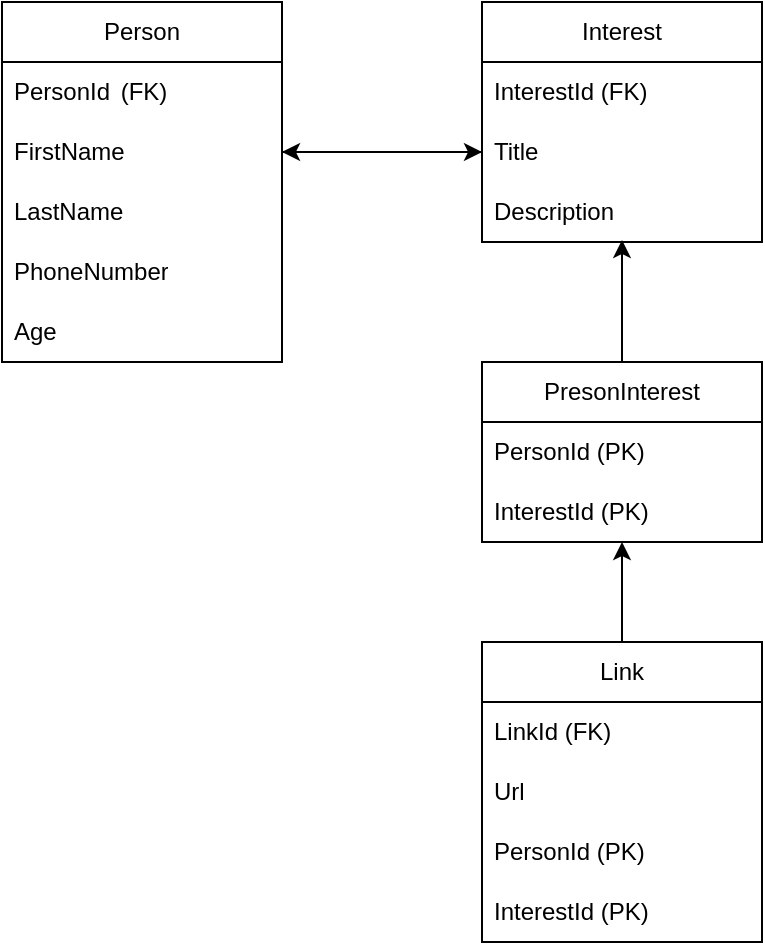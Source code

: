 <mxfile version="23.1.1" type="github">
  <diagram name="Page-1" id="R0dfoaOO8zaMYVv3XBe5">
    <mxGraphModel dx="1386" dy="751" grid="1" gridSize="10" guides="1" tooltips="1" connect="1" arrows="1" fold="1" page="1" pageScale="1" pageWidth="850" pageHeight="1100" math="0" shadow="0">
      <root>
        <mxCell id="0" />
        <mxCell id="1" parent="0" />
        <mxCell id="KcxOcPytVHjExd5sqvp5-1" value="Person" style="swimlane;fontStyle=0;childLayout=stackLayout;horizontal=1;startSize=30;horizontalStack=0;resizeParent=1;resizeParentMax=0;resizeLast=0;collapsible=1;marginBottom=0;whiteSpace=wrap;html=1;" vertex="1" parent="1">
          <mxGeometry x="330" y="70" width="140" height="180" as="geometry">
            <mxRectangle x="330" y="70" width="80" height="30" as="alternateBounds" />
          </mxGeometry>
        </mxCell>
        <mxCell id="KcxOcPytVHjExd5sqvp5-2" value="PersonId&lt;span style=&quot;white-space: pre;&quot;&gt;&#x9;&lt;/span&gt;(FK)" style="text;strokeColor=none;fillColor=none;align=left;verticalAlign=middle;spacingLeft=4;spacingRight=4;overflow=hidden;points=[[0,0.5],[1,0.5]];portConstraint=eastwest;rotatable=0;whiteSpace=wrap;html=1;" vertex="1" parent="KcxOcPytVHjExd5sqvp5-1">
          <mxGeometry y="30" width="140" height="30" as="geometry" />
        </mxCell>
        <mxCell id="KcxOcPytVHjExd5sqvp5-3" value="FirstName" style="text;strokeColor=none;fillColor=none;align=left;verticalAlign=middle;spacingLeft=4;spacingRight=4;overflow=hidden;points=[[0,0.5],[1,0.5]];portConstraint=eastwest;rotatable=0;whiteSpace=wrap;html=1;" vertex="1" parent="KcxOcPytVHjExd5sqvp5-1">
          <mxGeometry y="60" width="140" height="30" as="geometry" />
        </mxCell>
        <mxCell id="KcxOcPytVHjExd5sqvp5-5" value="LastName" style="text;strokeColor=none;fillColor=none;align=left;verticalAlign=middle;spacingLeft=4;spacingRight=4;overflow=hidden;points=[[0,0.5],[1,0.5]];portConstraint=eastwest;rotatable=0;whiteSpace=wrap;html=1;" vertex="1" parent="KcxOcPytVHjExd5sqvp5-1">
          <mxGeometry y="90" width="140" height="30" as="geometry" />
        </mxCell>
        <mxCell id="KcxOcPytVHjExd5sqvp5-4" value="PhoneNumber" style="text;strokeColor=none;fillColor=none;align=left;verticalAlign=middle;spacingLeft=4;spacingRight=4;overflow=hidden;points=[[0,0.5],[1,0.5]];portConstraint=eastwest;rotatable=0;whiteSpace=wrap;html=1;" vertex="1" parent="KcxOcPytVHjExd5sqvp5-1">
          <mxGeometry y="120" width="140" height="30" as="geometry" />
        </mxCell>
        <mxCell id="KcxOcPytVHjExd5sqvp5-6" value="Age" style="text;strokeColor=none;fillColor=none;align=left;verticalAlign=middle;spacingLeft=4;spacingRight=4;overflow=hidden;points=[[0,0.5],[1,0.5]];portConstraint=eastwest;rotatable=0;whiteSpace=wrap;html=1;" vertex="1" parent="KcxOcPytVHjExd5sqvp5-1">
          <mxGeometry y="150" width="140" height="30" as="geometry" />
        </mxCell>
        <mxCell id="KcxOcPytVHjExd5sqvp5-7" value="Interest" style="swimlane;fontStyle=0;childLayout=stackLayout;horizontal=1;startSize=30;horizontalStack=0;resizeParent=1;resizeParentMax=0;resizeLast=0;collapsible=1;marginBottom=0;whiteSpace=wrap;html=1;" vertex="1" parent="1">
          <mxGeometry x="570" y="70" width="140" height="120" as="geometry" />
        </mxCell>
        <mxCell id="KcxOcPytVHjExd5sqvp5-8" value="InterestId (FK)" style="text;strokeColor=none;fillColor=none;align=left;verticalAlign=middle;spacingLeft=4;spacingRight=4;overflow=hidden;points=[[0,0.5],[1,0.5]];portConstraint=eastwest;rotatable=0;whiteSpace=wrap;html=1;" vertex="1" parent="KcxOcPytVHjExd5sqvp5-7">
          <mxGeometry y="30" width="140" height="30" as="geometry" />
        </mxCell>
        <mxCell id="KcxOcPytVHjExd5sqvp5-9" value="Title" style="text;strokeColor=none;fillColor=none;align=left;verticalAlign=middle;spacingLeft=4;spacingRight=4;overflow=hidden;points=[[0,0.5],[1,0.5]];portConstraint=eastwest;rotatable=0;whiteSpace=wrap;html=1;" vertex="1" parent="KcxOcPytVHjExd5sqvp5-7">
          <mxGeometry y="60" width="140" height="30" as="geometry" />
        </mxCell>
        <mxCell id="KcxOcPytVHjExd5sqvp5-10" value="Description" style="text;strokeColor=none;fillColor=none;align=left;verticalAlign=middle;spacingLeft=4;spacingRight=4;overflow=hidden;points=[[0,0.5],[1,0.5]];portConstraint=eastwest;rotatable=0;whiteSpace=wrap;html=1;" vertex="1" parent="KcxOcPytVHjExd5sqvp5-7">
          <mxGeometry y="90" width="140" height="30" as="geometry" />
        </mxCell>
        <mxCell id="KcxOcPytVHjExd5sqvp5-11" value="PresonInterest" style="swimlane;fontStyle=0;childLayout=stackLayout;horizontal=1;startSize=30;horizontalStack=0;resizeParent=1;resizeParentMax=0;resizeLast=0;collapsible=1;marginBottom=0;whiteSpace=wrap;html=1;" vertex="1" parent="1">
          <mxGeometry x="570" y="250" width="140" height="90" as="geometry" />
        </mxCell>
        <mxCell id="KcxOcPytVHjExd5sqvp5-12" value="PersonId (PK)" style="text;strokeColor=none;fillColor=none;align=left;verticalAlign=middle;spacingLeft=4;spacingRight=4;overflow=hidden;points=[[0,0.5],[1,0.5]];portConstraint=eastwest;rotatable=0;whiteSpace=wrap;html=1;" vertex="1" parent="KcxOcPytVHjExd5sqvp5-11">
          <mxGeometry y="30" width="140" height="30" as="geometry" />
        </mxCell>
        <mxCell id="KcxOcPytVHjExd5sqvp5-13" value="InterestId (PK)" style="text;strokeColor=none;fillColor=none;align=left;verticalAlign=middle;spacingLeft=4;spacingRight=4;overflow=hidden;points=[[0,0.5],[1,0.5]];portConstraint=eastwest;rotatable=0;whiteSpace=wrap;html=1;" vertex="1" parent="KcxOcPytVHjExd5sqvp5-11">
          <mxGeometry y="60" width="140" height="30" as="geometry" />
        </mxCell>
        <mxCell id="KcxOcPytVHjExd5sqvp5-15" style="edgeStyle=orthogonalEdgeStyle;rounded=0;orthogonalLoop=1;jettySize=auto;html=1;entryX=0;entryY=0.5;entryDx=0;entryDy=0;exitX=1;exitY=0.5;exitDx=0;exitDy=0;" edge="1" parent="1" source="KcxOcPytVHjExd5sqvp5-3" target="KcxOcPytVHjExd5sqvp5-9">
          <mxGeometry relative="1" as="geometry" />
        </mxCell>
        <mxCell id="KcxOcPytVHjExd5sqvp5-20" style="edgeStyle=orthogonalEdgeStyle;rounded=0;orthogonalLoop=1;jettySize=auto;html=1;exitX=0;exitY=0.5;exitDx=0;exitDy=0;entryX=1;entryY=0.5;entryDx=0;entryDy=0;" edge="1" parent="1" source="KcxOcPytVHjExd5sqvp5-9" target="KcxOcPytVHjExd5sqvp5-3">
          <mxGeometry relative="1" as="geometry" />
        </mxCell>
        <mxCell id="KcxOcPytVHjExd5sqvp5-22" value="Link" style="swimlane;fontStyle=0;childLayout=stackLayout;horizontal=1;startSize=30;horizontalStack=0;resizeParent=1;resizeParentMax=0;resizeLast=0;collapsible=1;marginBottom=0;whiteSpace=wrap;html=1;" vertex="1" parent="1">
          <mxGeometry x="570" y="390" width="140" height="150" as="geometry" />
        </mxCell>
        <mxCell id="KcxOcPytVHjExd5sqvp5-23" value="LinkId (FK)" style="text;strokeColor=none;fillColor=none;align=left;verticalAlign=middle;spacingLeft=4;spacingRight=4;overflow=hidden;points=[[0,0.5],[1,0.5]];portConstraint=eastwest;rotatable=0;whiteSpace=wrap;html=1;" vertex="1" parent="KcxOcPytVHjExd5sqvp5-22">
          <mxGeometry y="30" width="140" height="30" as="geometry" />
        </mxCell>
        <mxCell id="KcxOcPytVHjExd5sqvp5-24" value="Url" style="text;strokeColor=none;fillColor=none;align=left;verticalAlign=middle;spacingLeft=4;spacingRight=4;overflow=hidden;points=[[0,0.5],[1,0.5]];portConstraint=eastwest;rotatable=0;whiteSpace=wrap;html=1;" vertex="1" parent="KcxOcPytVHjExd5sqvp5-22">
          <mxGeometry y="60" width="140" height="30" as="geometry" />
        </mxCell>
        <mxCell id="KcxOcPytVHjExd5sqvp5-25" value="PersonId (PK)" style="text;strokeColor=none;fillColor=none;align=left;verticalAlign=middle;spacingLeft=4;spacingRight=4;overflow=hidden;points=[[0,0.5],[1,0.5]];portConstraint=eastwest;rotatable=0;whiteSpace=wrap;html=1;" vertex="1" parent="KcxOcPytVHjExd5sqvp5-22">
          <mxGeometry y="90" width="140" height="30" as="geometry" />
        </mxCell>
        <mxCell id="KcxOcPytVHjExd5sqvp5-29" value="InterestId (PK)" style="text;strokeColor=none;fillColor=none;align=left;verticalAlign=middle;spacingLeft=4;spacingRight=4;overflow=hidden;points=[[0,0.5],[1,0.5]];portConstraint=eastwest;rotatable=0;whiteSpace=wrap;html=1;" vertex="1" parent="KcxOcPytVHjExd5sqvp5-22">
          <mxGeometry y="120" width="140" height="30" as="geometry" />
        </mxCell>
        <mxCell id="KcxOcPytVHjExd5sqvp5-27" style="edgeStyle=orthogonalEdgeStyle;rounded=0;orthogonalLoop=1;jettySize=auto;html=1;exitX=0.5;exitY=0;exitDx=0;exitDy=0;entryX=0.5;entryY=1;entryDx=0;entryDy=0;entryPerimeter=0;" edge="1" parent="1" source="KcxOcPytVHjExd5sqvp5-22" target="KcxOcPytVHjExd5sqvp5-13">
          <mxGeometry relative="1" as="geometry" />
        </mxCell>
        <mxCell id="KcxOcPytVHjExd5sqvp5-28" style="edgeStyle=orthogonalEdgeStyle;rounded=0;orthogonalLoop=1;jettySize=auto;html=1;exitX=0.5;exitY=0;exitDx=0;exitDy=0;entryX=0.5;entryY=0.967;entryDx=0;entryDy=0;entryPerimeter=0;" edge="1" parent="1" source="KcxOcPytVHjExd5sqvp5-11" target="KcxOcPytVHjExd5sqvp5-10">
          <mxGeometry relative="1" as="geometry" />
        </mxCell>
      </root>
    </mxGraphModel>
  </diagram>
</mxfile>
